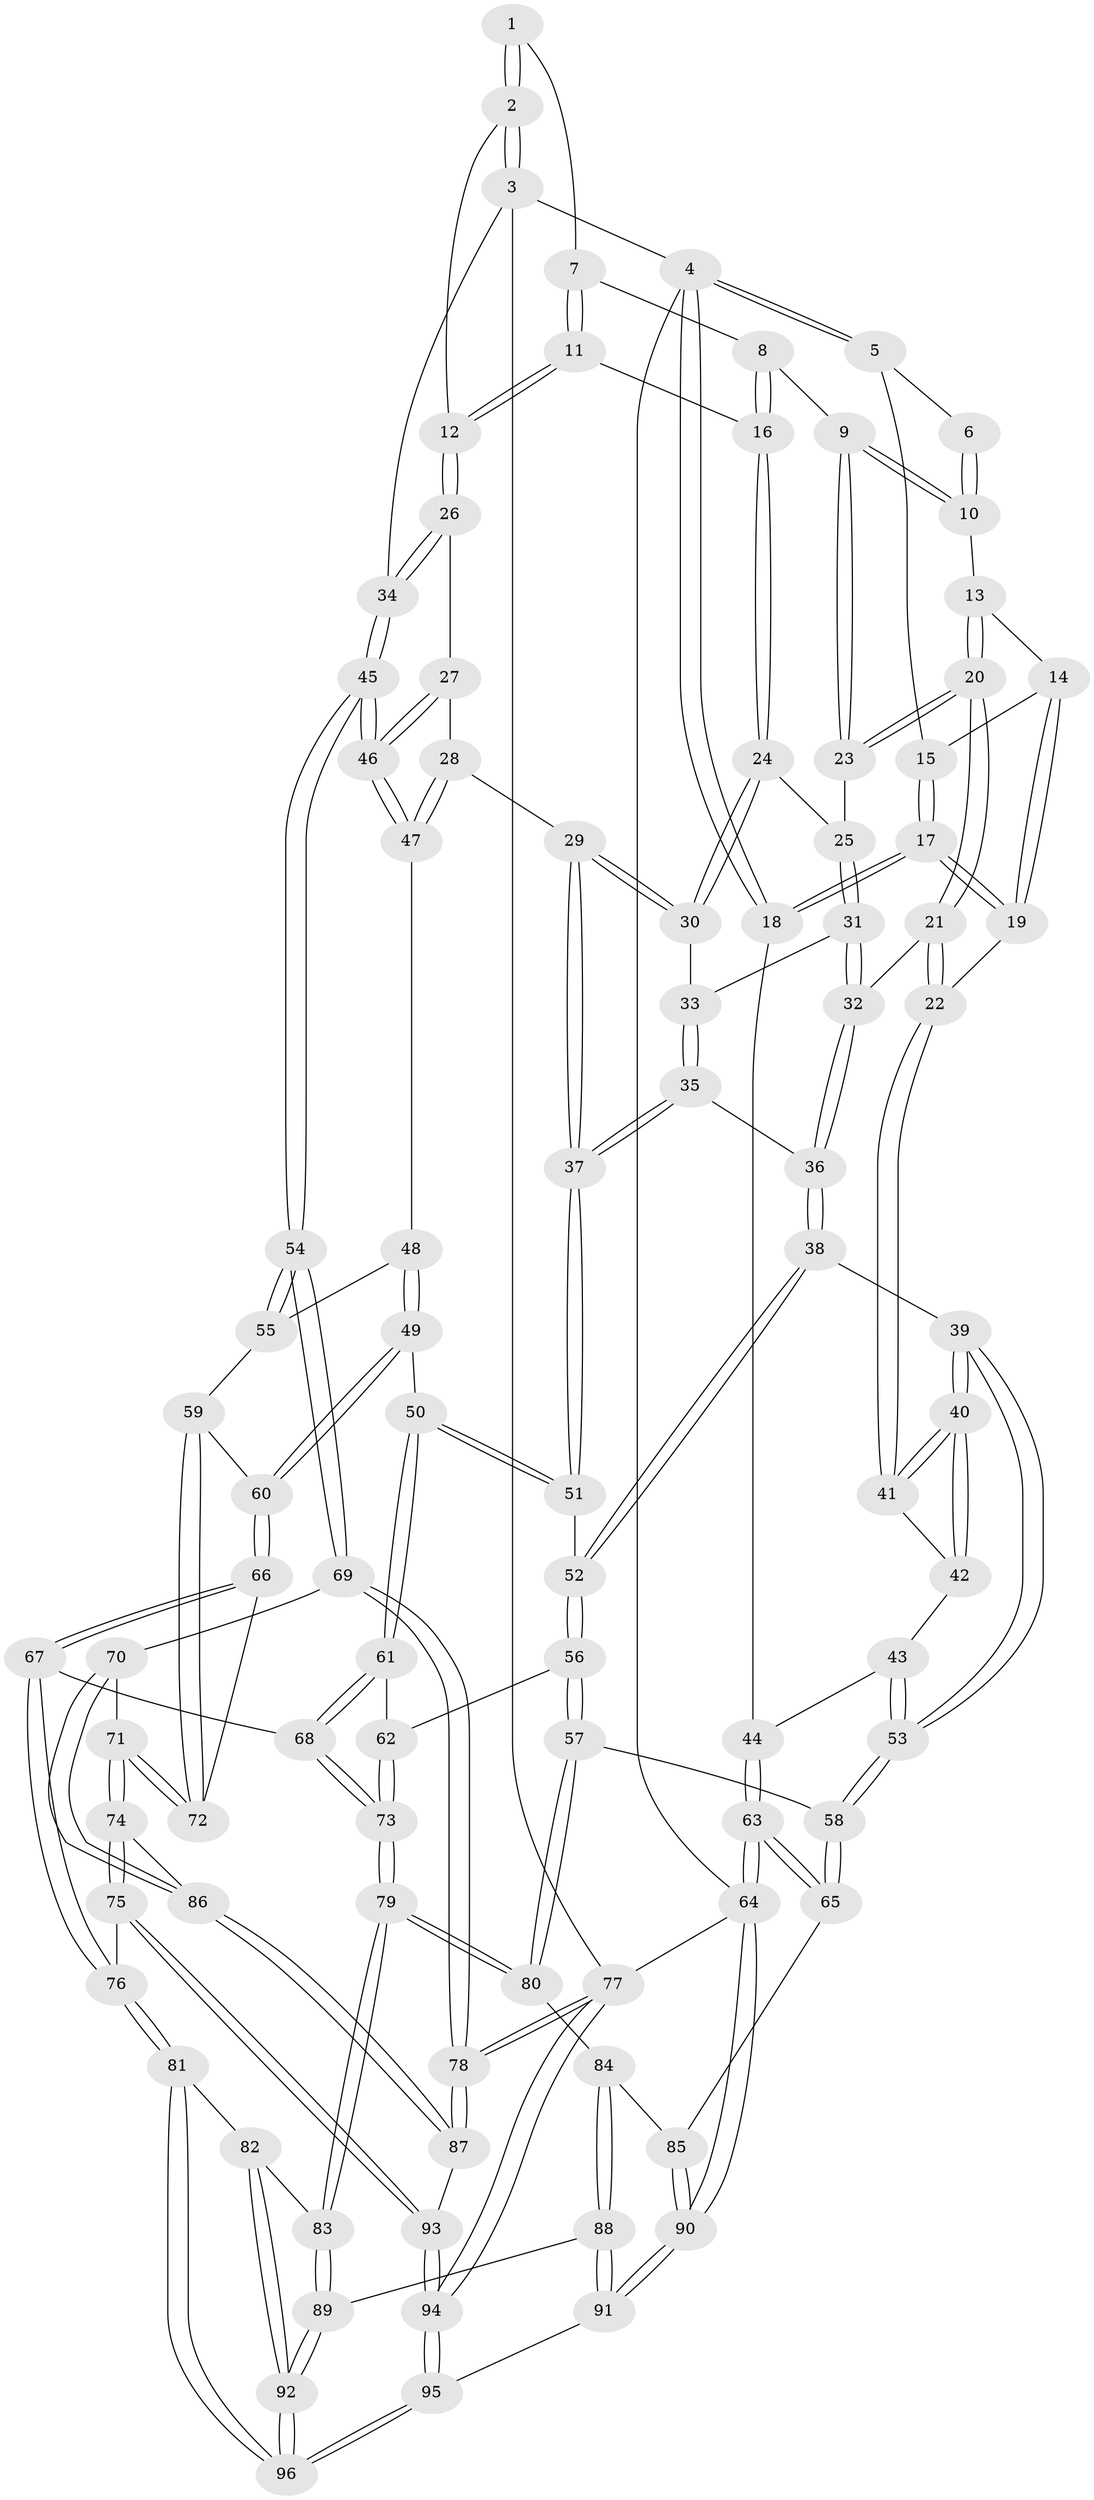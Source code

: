 // Generated by graph-tools (version 1.1) at 2025/51/03/09/25 03:51:05]
// undirected, 96 vertices, 237 edges
graph export_dot {
graph [start="1"]
  node [color=gray90,style=filled];
  1 [pos="+0.5365593407038477+0"];
  2 [pos="+0.8383757363106545+0"];
  3 [pos="+1+0"];
  4 [pos="+0+0"];
  5 [pos="+0.18097474910481+0"];
  6 [pos="+0.508518645074559+0"];
  7 [pos="+0.5413867168666171+0"];
  8 [pos="+0.5126400839669016+0.05895316816467399"];
  9 [pos="+0.40855216831598673+0.12331395673517809"];
  10 [pos="+0.39760298221691687+0.11144989403426997"];
  11 [pos="+0.6341176979950732+0.1290664787336489"];
  12 [pos="+0.7227964167538604+0.16181774690112"];
  13 [pos="+0.3368142818684815+0.09085535433080148"];
  14 [pos="+0.2002958773835197+0"];
  15 [pos="+0.18952323381333+0"];
  16 [pos="+0.5694559274279312+0.13989174807769486"];
  17 [pos="+0+0.21200269232561914"];
  18 [pos="+0+0.22727288407780538"];
  19 [pos="+0.12574531573843825+0.19395530726087515"];
  20 [pos="+0.28469051494590386+0.21612171393604684"];
  21 [pos="+0.25531785489650566+0.2601661049972139"];
  22 [pos="+0.16648640528004985+0.24573229270203448"];
  23 [pos="+0.4136101355141906+0.1360226469970825"];
  24 [pos="+0.5058387551640716+0.19091198019181385"];
  25 [pos="+0.43942412817921417+0.18185864883700442"];
  26 [pos="+0.7262071286352548+0.16802256912353603"];
  27 [pos="+0.6950753786244211+0.2798541285317594"];
  28 [pos="+0.6271718906763138+0.3481932460969093"];
  29 [pos="+0.6201228947016357+0.34700337931660014"];
  30 [pos="+0.5603134688229567+0.29988307913702134"];
  31 [pos="+0.39248875685289214+0.263007412702986"];
  32 [pos="+0.3111777358999827+0.29062350706774825"];
  33 [pos="+0.4395693773608132+0.3126472047352358"];
  34 [pos="+1+0.21220529768315927"];
  35 [pos="+0.44183313415587927+0.41584905398017136"];
  36 [pos="+0.3219491174808771+0.3611838188947547"];
  37 [pos="+0.4544643056563532+0.43547776306976027"];
  38 [pos="+0.2887870143056161+0.4285865105414647"];
  39 [pos="+0.17640271162734997+0.47810351626979974"];
  40 [pos="+0.17337271958530764+0.46617523175552106"];
  41 [pos="+0.16156379055048511+0.27487487785141723"];
  42 [pos="+0.04627540639170276+0.3786689731721856"];
  43 [pos="+0+0.3952903740769783"];
  44 [pos="+0+0.3591056932432921"];
  45 [pos="+1+0.48369372347092215"];
  46 [pos="+1+0.47693425028987924"];
  47 [pos="+0.6598493631948952+0.44413066207116136"];
  48 [pos="+0.6542163657464056+0.46419109952479776"];
  49 [pos="+0.5476040847020828+0.5545303957233951"];
  50 [pos="+0.4543308406846897+0.5252743456538143"];
  51 [pos="+0.44067928085916014+0.5099813019919427"];
  52 [pos="+0.399160087823199+0.5143185647326487"];
  53 [pos="+0.15964999464064777+0.5278630761621489"];
  54 [pos="+1+0.5584352190015147"];
  55 [pos="+0.6975653031950002+0.5504094186432853"];
  56 [pos="+0.21553174197366193+0.6398801890509347"];
  57 [pos="+0.1754352317928291+0.6525096343384267"];
  58 [pos="+0.15597387682084649+0.645327355155444"];
  59 [pos="+0.6896144435432834+0.6104129459546959"];
  60 [pos="+0.5718581775213893+0.6150590213994346"];
  61 [pos="+0.43242387599332427+0.6374756806560519"];
  62 [pos="+0.369403767402599+0.6565314770836619"];
  63 [pos="+0+0.7903200594893622"];
  64 [pos="+0+1"];
  65 [pos="+0.022145505921520033+0.7025261019016769"];
  66 [pos="+0.5638107989645377+0.6705513195127081"];
  67 [pos="+0.540495612204733+0.7255143287891829"];
  68 [pos="+0.4922956637866233+0.7260528490914003"];
  69 [pos="+1+0.5778781239010322"];
  70 [pos="+1+0.6040898612129326"];
  71 [pos="+0.743410935814626+0.6874914850681946"];
  72 [pos="+0.7328319699455772+0.6772296032499754"];
  73 [pos="+0.41906374108503186+0.7768194375260139"];
  74 [pos="+0.679715797995261+0.8203513557883839"];
  75 [pos="+0.6554139165939504+0.8419566824724899"];
  76 [pos="+0.6416821470925038+0.8432985734377826"];
  77 [pos="+1+1"];
  78 [pos="+1+0.8359405424503087"];
  79 [pos="+0.3825997479541019+0.8163113883510392"];
  80 [pos="+0.21059480050433327+0.6991086247773868"];
  81 [pos="+0.6306864238206862+0.8548209317293733"];
  82 [pos="+0.48333162230355947+0.8805575922950895"];
  83 [pos="+0.3845220383533409+0.8346104566870087"];
  84 [pos="+0.225608256293425+0.8722049931131421"];
  85 [pos="+0.19580725448392444+0.8962814654883345"];
  86 [pos="+0.8618489670559825+0.8225164691418803"];
  87 [pos="+0.8655872420292917+0.9037855591364782"];
  88 [pos="+0.3160797777658225+0.9164924761227088"];
  89 [pos="+0.3502310885121601+0.9050807154029777"];
  90 [pos="+0+1"];
  91 [pos="+0+1"];
  92 [pos="+0.46659465807814104+1"];
  93 [pos="+0.8231383469640027+1"];
  94 [pos="+0.9188986525174943+1"];
  95 [pos="+0.5046253134361631+1"];
  96 [pos="+0.5045437638336475+1"];
  1 -- 2;
  1 -- 2;
  1 -- 7;
  2 -- 3;
  2 -- 3;
  2 -- 12;
  3 -- 4;
  3 -- 34;
  3 -- 77;
  4 -- 5;
  4 -- 5;
  4 -- 18;
  4 -- 18;
  4 -- 64;
  5 -- 6;
  5 -- 15;
  6 -- 10;
  6 -- 10;
  7 -- 8;
  7 -- 11;
  7 -- 11;
  8 -- 9;
  8 -- 16;
  8 -- 16;
  9 -- 10;
  9 -- 10;
  9 -- 23;
  9 -- 23;
  10 -- 13;
  11 -- 12;
  11 -- 12;
  11 -- 16;
  12 -- 26;
  12 -- 26;
  13 -- 14;
  13 -- 20;
  13 -- 20;
  14 -- 15;
  14 -- 19;
  14 -- 19;
  15 -- 17;
  15 -- 17;
  16 -- 24;
  16 -- 24;
  17 -- 18;
  17 -- 18;
  17 -- 19;
  17 -- 19;
  18 -- 44;
  19 -- 22;
  20 -- 21;
  20 -- 21;
  20 -- 23;
  20 -- 23;
  21 -- 22;
  21 -- 22;
  21 -- 32;
  22 -- 41;
  22 -- 41;
  23 -- 25;
  24 -- 25;
  24 -- 30;
  24 -- 30;
  25 -- 31;
  25 -- 31;
  26 -- 27;
  26 -- 34;
  26 -- 34;
  27 -- 28;
  27 -- 46;
  27 -- 46;
  28 -- 29;
  28 -- 47;
  28 -- 47;
  29 -- 30;
  29 -- 30;
  29 -- 37;
  29 -- 37;
  30 -- 33;
  31 -- 32;
  31 -- 32;
  31 -- 33;
  32 -- 36;
  32 -- 36;
  33 -- 35;
  33 -- 35;
  34 -- 45;
  34 -- 45;
  35 -- 36;
  35 -- 37;
  35 -- 37;
  36 -- 38;
  36 -- 38;
  37 -- 51;
  37 -- 51;
  38 -- 39;
  38 -- 52;
  38 -- 52;
  39 -- 40;
  39 -- 40;
  39 -- 53;
  39 -- 53;
  40 -- 41;
  40 -- 41;
  40 -- 42;
  40 -- 42;
  41 -- 42;
  42 -- 43;
  43 -- 44;
  43 -- 53;
  43 -- 53;
  44 -- 63;
  44 -- 63;
  45 -- 46;
  45 -- 46;
  45 -- 54;
  45 -- 54;
  46 -- 47;
  46 -- 47;
  47 -- 48;
  48 -- 49;
  48 -- 49;
  48 -- 55;
  49 -- 50;
  49 -- 60;
  49 -- 60;
  50 -- 51;
  50 -- 51;
  50 -- 61;
  50 -- 61;
  51 -- 52;
  52 -- 56;
  52 -- 56;
  53 -- 58;
  53 -- 58;
  54 -- 55;
  54 -- 55;
  54 -- 69;
  54 -- 69;
  55 -- 59;
  56 -- 57;
  56 -- 57;
  56 -- 62;
  57 -- 58;
  57 -- 80;
  57 -- 80;
  58 -- 65;
  58 -- 65;
  59 -- 60;
  59 -- 72;
  59 -- 72;
  60 -- 66;
  60 -- 66;
  61 -- 62;
  61 -- 68;
  61 -- 68;
  62 -- 73;
  62 -- 73;
  63 -- 64;
  63 -- 64;
  63 -- 65;
  63 -- 65;
  64 -- 90;
  64 -- 90;
  64 -- 77;
  65 -- 85;
  66 -- 67;
  66 -- 67;
  66 -- 72;
  67 -- 68;
  67 -- 76;
  67 -- 76;
  68 -- 73;
  68 -- 73;
  69 -- 70;
  69 -- 78;
  69 -- 78;
  70 -- 71;
  70 -- 86;
  70 -- 86;
  71 -- 72;
  71 -- 72;
  71 -- 74;
  71 -- 74;
  73 -- 79;
  73 -- 79;
  74 -- 75;
  74 -- 75;
  74 -- 86;
  75 -- 76;
  75 -- 93;
  75 -- 93;
  76 -- 81;
  76 -- 81;
  77 -- 78;
  77 -- 78;
  77 -- 94;
  77 -- 94;
  78 -- 87;
  78 -- 87;
  79 -- 80;
  79 -- 80;
  79 -- 83;
  79 -- 83;
  80 -- 84;
  81 -- 82;
  81 -- 96;
  81 -- 96;
  82 -- 83;
  82 -- 92;
  82 -- 92;
  83 -- 89;
  83 -- 89;
  84 -- 85;
  84 -- 88;
  84 -- 88;
  85 -- 90;
  85 -- 90;
  86 -- 87;
  86 -- 87;
  87 -- 93;
  88 -- 89;
  88 -- 91;
  88 -- 91;
  89 -- 92;
  89 -- 92;
  90 -- 91;
  90 -- 91;
  91 -- 95;
  92 -- 96;
  92 -- 96;
  93 -- 94;
  93 -- 94;
  94 -- 95;
  94 -- 95;
  95 -- 96;
  95 -- 96;
}
